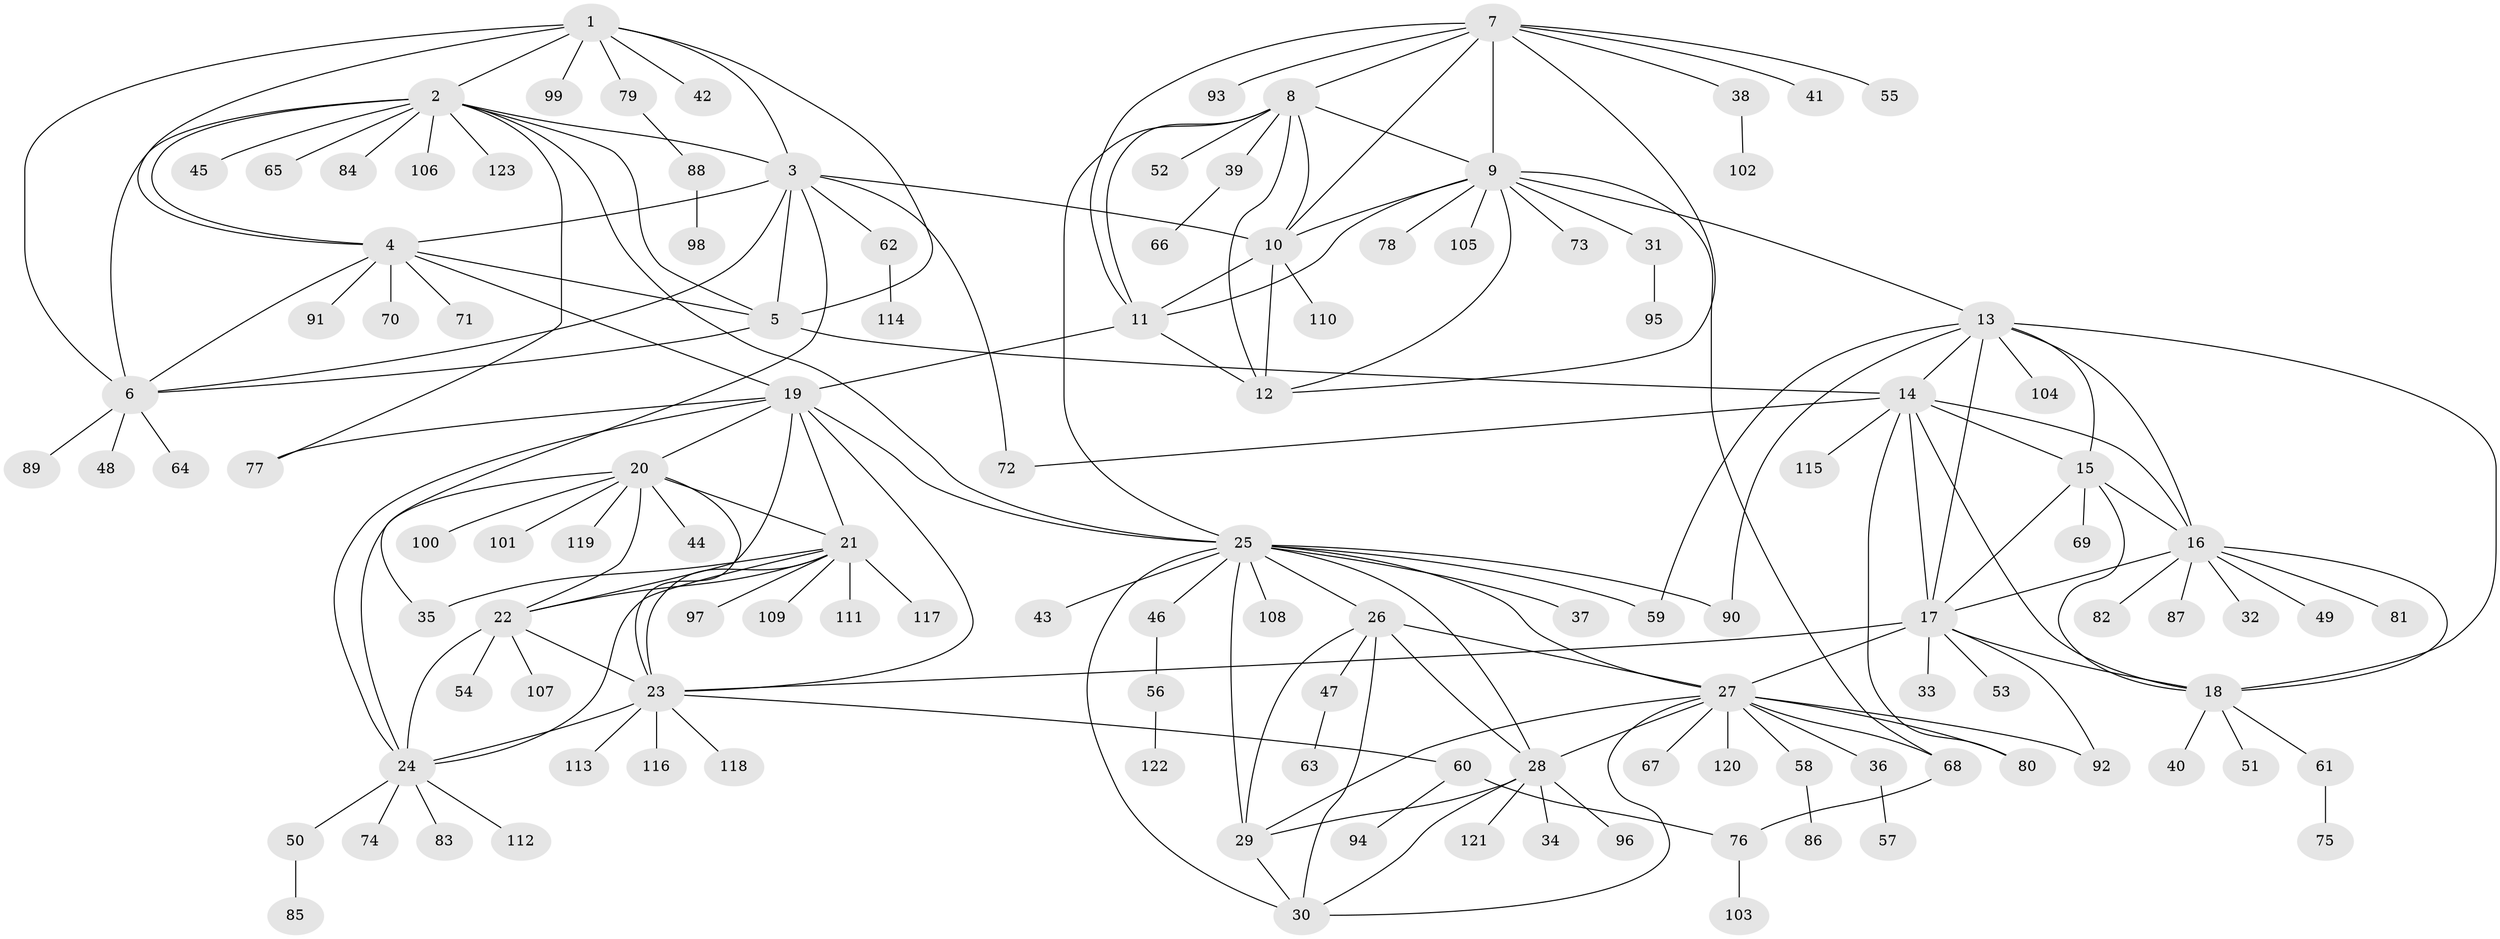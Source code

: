 // Generated by graph-tools (version 1.1) at 2025/15/03/09/25 04:15:53]
// undirected, 123 vertices, 187 edges
graph export_dot {
graph [start="1"]
  node [color=gray90,style=filled];
  1;
  2;
  3;
  4;
  5;
  6;
  7;
  8;
  9;
  10;
  11;
  12;
  13;
  14;
  15;
  16;
  17;
  18;
  19;
  20;
  21;
  22;
  23;
  24;
  25;
  26;
  27;
  28;
  29;
  30;
  31;
  32;
  33;
  34;
  35;
  36;
  37;
  38;
  39;
  40;
  41;
  42;
  43;
  44;
  45;
  46;
  47;
  48;
  49;
  50;
  51;
  52;
  53;
  54;
  55;
  56;
  57;
  58;
  59;
  60;
  61;
  62;
  63;
  64;
  65;
  66;
  67;
  68;
  69;
  70;
  71;
  72;
  73;
  74;
  75;
  76;
  77;
  78;
  79;
  80;
  81;
  82;
  83;
  84;
  85;
  86;
  87;
  88;
  89;
  90;
  91;
  92;
  93;
  94;
  95;
  96;
  97;
  98;
  99;
  100;
  101;
  102;
  103;
  104;
  105;
  106;
  107;
  108;
  109;
  110;
  111;
  112;
  113;
  114;
  115;
  116;
  117;
  118;
  119;
  120;
  121;
  122;
  123;
  1 -- 2;
  1 -- 3;
  1 -- 4;
  1 -- 5;
  1 -- 6;
  1 -- 42;
  1 -- 79;
  1 -- 99;
  2 -- 3;
  2 -- 4;
  2 -- 5;
  2 -- 6;
  2 -- 25;
  2 -- 45;
  2 -- 65;
  2 -- 77;
  2 -- 84;
  2 -- 106;
  2 -- 123;
  3 -- 4;
  3 -- 5;
  3 -- 6;
  3 -- 10;
  3 -- 35;
  3 -- 62;
  3 -- 72;
  4 -- 5;
  4 -- 6;
  4 -- 19;
  4 -- 70;
  4 -- 71;
  4 -- 91;
  5 -- 6;
  5 -- 14;
  6 -- 48;
  6 -- 64;
  6 -- 89;
  7 -- 8;
  7 -- 9;
  7 -- 10;
  7 -- 11;
  7 -- 12;
  7 -- 38;
  7 -- 41;
  7 -- 55;
  7 -- 93;
  8 -- 9;
  8 -- 10;
  8 -- 11;
  8 -- 12;
  8 -- 25;
  8 -- 39;
  8 -- 52;
  9 -- 10;
  9 -- 11;
  9 -- 12;
  9 -- 13;
  9 -- 31;
  9 -- 68;
  9 -- 73;
  9 -- 78;
  9 -- 105;
  10 -- 11;
  10 -- 12;
  10 -- 110;
  11 -- 12;
  11 -- 19;
  13 -- 14;
  13 -- 15;
  13 -- 16;
  13 -- 17;
  13 -- 18;
  13 -- 59;
  13 -- 90;
  13 -- 104;
  14 -- 15;
  14 -- 16;
  14 -- 17;
  14 -- 18;
  14 -- 72;
  14 -- 80;
  14 -- 115;
  15 -- 16;
  15 -- 17;
  15 -- 18;
  15 -- 69;
  16 -- 17;
  16 -- 18;
  16 -- 32;
  16 -- 49;
  16 -- 81;
  16 -- 82;
  16 -- 87;
  17 -- 18;
  17 -- 23;
  17 -- 27;
  17 -- 33;
  17 -- 53;
  17 -- 92;
  18 -- 40;
  18 -- 51;
  18 -- 61;
  19 -- 20;
  19 -- 21;
  19 -- 22;
  19 -- 23;
  19 -- 24;
  19 -- 25;
  19 -- 77;
  20 -- 21;
  20 -- 22;
  20 -- 23;
  20 -- 24;
  20 -- 44;
  20 -- 100;
  20 -- 101;
  20 -- 119;
  21 -- 22;
  21 -- 23;
  21 -- 24;
  21 -- 35;
  21 -- 97;
  21 -- 109;
  21 -- 111;
  21 -- 117;
  22 -- 23;
  22 -- 24;
  22 -- 54;
  22 -- 107;
  23 -- 24;
  23 -- 60;
  23 -- 113;
  23 -- 116;
  23 -- 118;
  24 -- 50;
  24 -- 74;
  24 -- 83;
  24 -- 112;
  25 -- 26;
  25 -- 27;
  25 -- 28;
  25 -- 29;
  25 -- 30;
  25 -- 37;
  25 -- 43;
  25 -- 46;
  25 -- 59;
  25 -- 90;
  25 -- 108;
  26 -- 27;
  26 -- 28;
  26 -- 29;
  26 -- 30;
  26 -- 47;
  27 -- 28;
  27 -- 29;
  27 -- 30;
  27 -- 36;
  27 -- 58;
  27 -- 67;
  27 -- 68;
  27 -- 80;
  27 -- 92;
  27 -- 120;
  28 -- 29;
  28 -- 30;
  28 -- 34;
  28 -- 96;
  28 -- 121;
  29 -- 30;
  31 -- 95;
  36 -- 57;
  38 -- 102;
  39 -- 66;
  46 -- 56;
  47 -- 63;
  50 -- 85;
  56 -- 122;
  58 -- 86;
  60 -- 76;
  60 -- 94;
  61 -- 75;
  62 -- 114;
  68 -- 76;
  76 -- 103;
  79 -- 88;
  88 -- 98;
}
